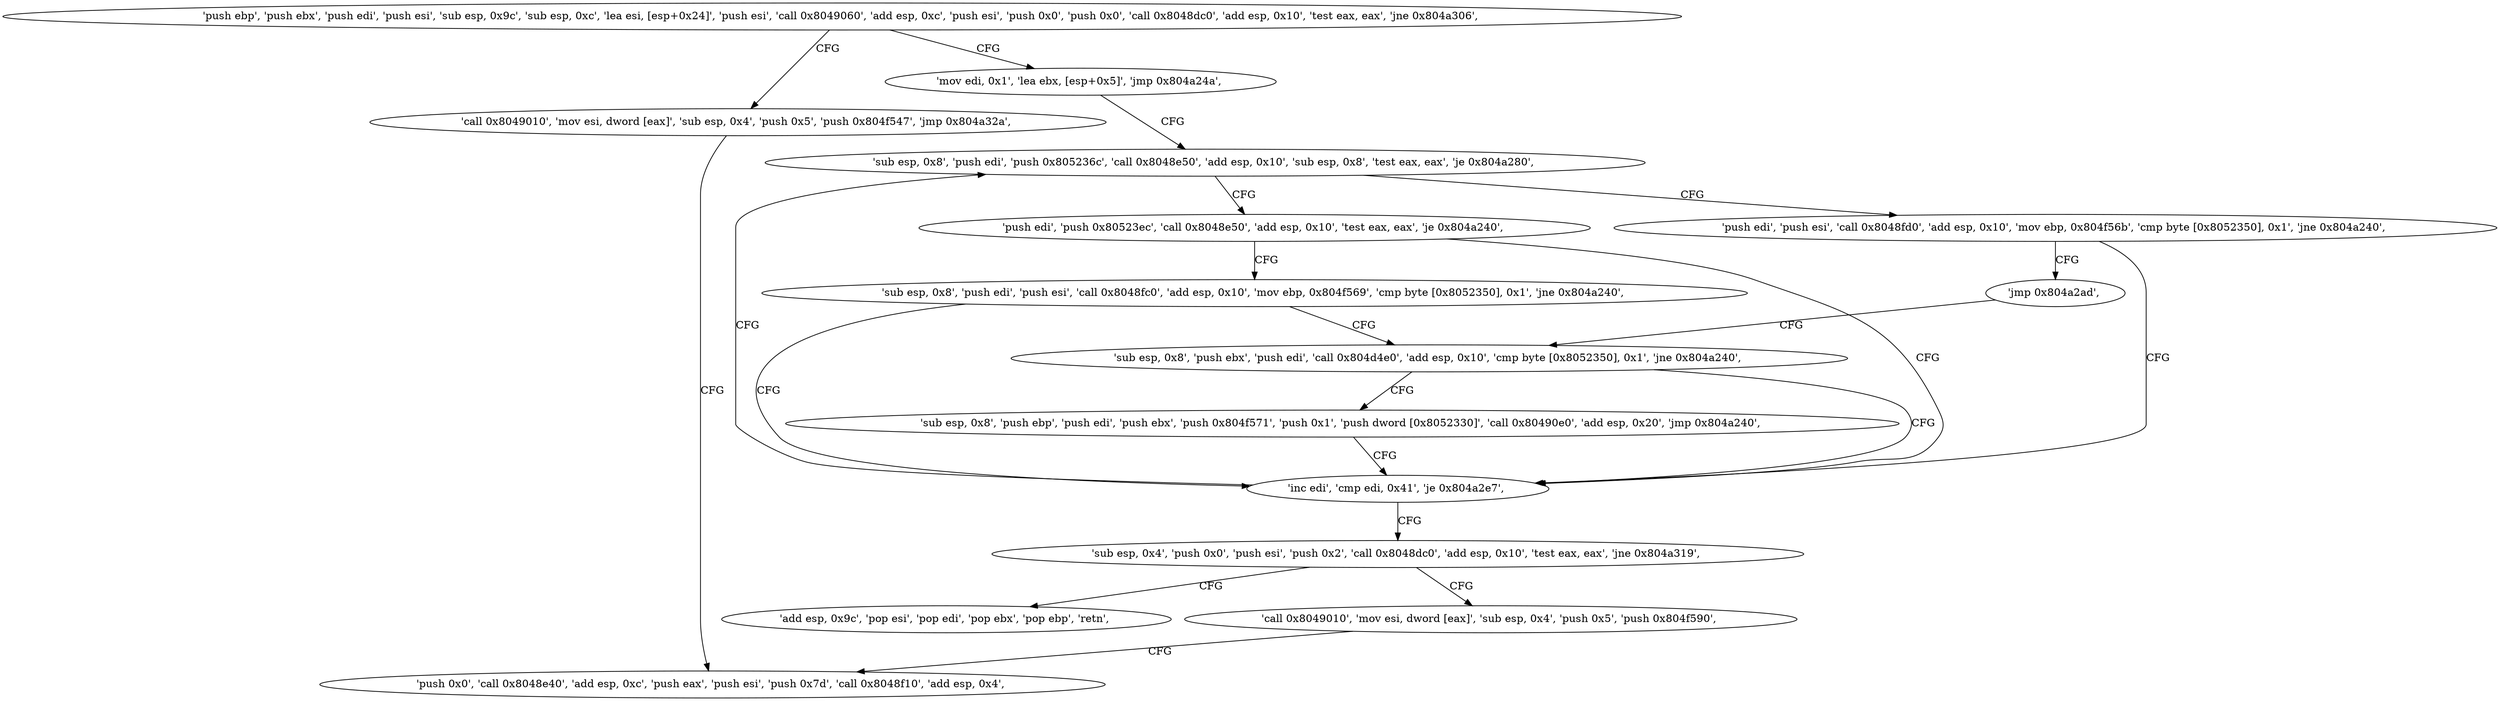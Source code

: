 digraph "func" {
"134521344" [label = "'push ebp', 'push ebx', 'push edi', 'push esi', 'sub esp, 0x9c', 'sub esp, 0xc', 'lea esi, [esp+0x24]', 'push esi', 'call 0x8049060', 'add esp, 0xc', 'push esi', 'push 0x0', 'push 0x0', 'call 0x8048dc0', 'add esp, 0x10', 'test eax, eax', 'jne 0x804a306', " ]
"134521606" [label = "'call 0x8049010', 'mov esi, dword [eax]', 'sub esp, 0x4', 'push 0x5', 'push 0x804f547', 'jmp 0x804a32a', " ]
"134521391" [label = "'mov edi, 0x1', 'lea ebx, [esp+0x5]', 'jmp 0x804a24a', " ]
"134521642" [label = "'push 0x0', 'call 0x8048e40', 'add esp, 0xc', 'push eax', 'push esi', 'push 0x7d', 'call 0x8048f10', 'add esp, 0x4', " ]
"134521418" [label = "'sub esp, 0x8', 'push edi', 'push 0x805236c', 'call 0x8048e50', 'add esp, 0x10', 'sub esp, 0x8', 'test eax, eax', 'je 0x804a280', " ]
"134521472" [label = "'push edi', 'push 0x80523ec', 'call 0x8048e50', 'add esp, 0x10', 'test eax, eax', 'je 0x804a240', " ]
"134521442" [label = "'push edi', 'push esi', 'call 0x8048fd0', 'add esp, 0x10', 'mov ebp, 0x804f56b', 'cmp byte [0x8052350], 0x1', 'jne 0x804a240', " ]
"134521408" [label = "'inc edi', 'cmp edi, 0x41', 'je 0x804a2e7', " ]
"134521490" [label = "'sub esp, 0x8', 'push edi', 'push esi', 'call 0x8048fc0', 'add esp, 0x10', 'mov ebp, 0x804f569', 'cmp byte [0x8052350], 0x1', 'jne 0x804a240', " ]
"134521466" [label = "'jmp 0x804a2ad', " ]
"134521575" [label = "'sub esp, 0x4', 'push 0x0', 'push esi', 'push 0x2', 'call 0x8048dc0', 'add esp, 0x10', 'test eax, eax', 'jne 0x804a319', " ]
"134521517" [label = "'sub esp, 0x8', 'push ebx', 'push edi', 'call 0x804d4e0', 'add esp, 0x10', 'cmp byte [0x8052350], 0x1', 'jne 0x804a240', " ]
"134521625" [label = "'call 0x8049010', 'mov esi, dword [eax]', 'sub esp, 0x4', 'push 0x5', 'push 0x804f590', " ]
"134521595" [label = "'add esp, 0x9c', 'pop esi', 'pop edi', 'pop ebx', 'pop ebp', 'retn', " ]
"134521543" [label = "'sub esp, 0x8', 'push ebp', 'push edi', 'push ebx', 'push 0x804f571', 'push 0x1', 'push dword [0x8052330]', 'call 0x80490e0', 'add esp, 0x20', 'jmp 0x804a240', " ]
"134521344" -> "134521606" [ label = "CFG" ]
"134521344" -> "134521391" [ label = "CFG" ]
"134521606" -> "134521642" [ label = "CFG" ]
"134521391" -> "134521418" [ label = "CFG" ]
"134521418" -> "134521472" [ label = "CFG" ]
"134521418" -> "134521442" [ label = "CFG" ]
"134521472" -> "134521408" [ label = "CFG" ]
"134521472" -> "134521490" [ label = "CFG" ]
"134521442" -> "134521408" [ label = "CFG" ]
"134521442" -> "134521466" [ label = "CFG" ]
"134521408" -> "134521575" [ label = "CFG" ]
"134521408" -> "134521418" [ label = "CFG" ]
"134521490" -> "134521408" [ label = "CFG" ]
"134521490" -> "134521517" [ label = "CFG" ]
"134521466" -> "134521517" [ label = "CFG" ]
"134521575" -> "134521625" [ label = "CFG" ]
"134521575" -> "134521595" [ label = "CFG" ]
"134521517" -> "134521408" [ label = "CFG" ]
"134521517" -> "134521543" [ label = "CFG" ]
"134521625" -> "134521642" [ label = "CFG" ]
"134521543" -> "134521408" [ label = "CFG" ]
}
